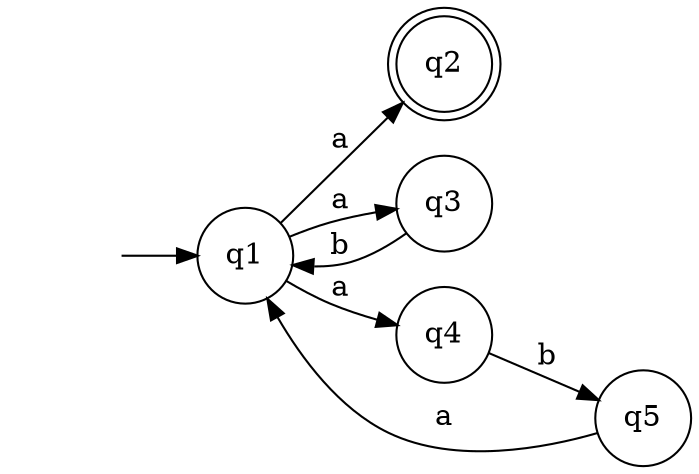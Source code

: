 digraph finite_state_machine {
	rankdir=LR;
	node [shape = doublecircle];  q2;
	node [shape = circle];
	"" [shape = none];"" [shape = none];
	"" -> q1;
	q1 -> q2 [label = "a"];
    q1 -> q3 [label = "a"];
    q3 -> q1 [label = "b"];
    q1 -> q4 [label = "a"];
    q4 -> q5 [label = "b"];
    q5 -> q1 [label = "a"];
}
